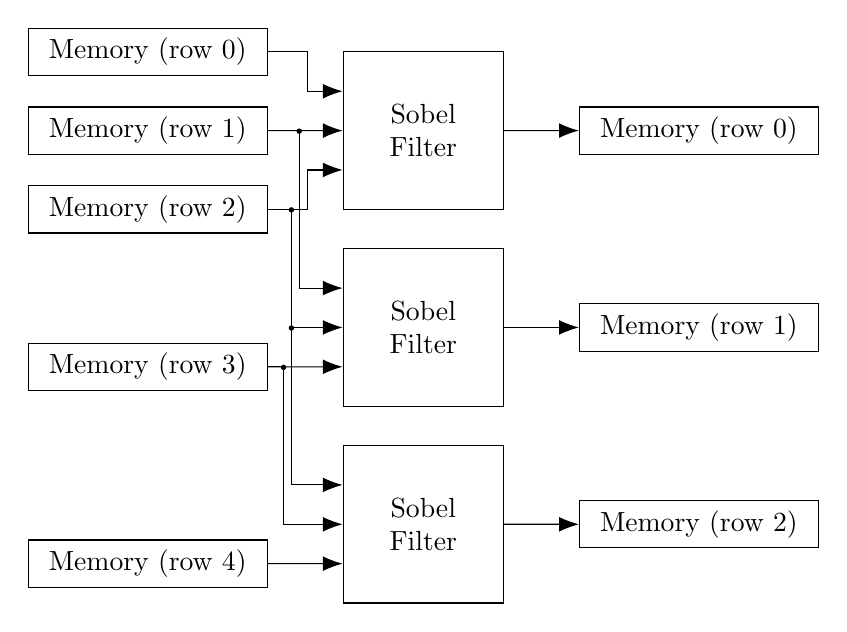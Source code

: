 % \tikzsetnextfilename{system-overview}
\begin{tikzpicture}[
    rounded corners=0mm,
]
    %coordinates
    \coordinate (orig)      at (0,0);
    \coordinate (sob)      at (0,-0.7);
    \coordinate (mem1)     at (-3.5,1);
    \coordinate (mem2)     at (-3.5,0);
    \coordinate (mem3)      at (-3.5,-1);
    \coordinate (mem4)      at (3.5,0);

    \coordinate (sob2)      at (0,-3.2);
    \coordinate (mem21)      at (-3.5,-3);
    \coordinate (mem22)      at (3.5,-2.5);

    \coordinate (sob3)      at (0,-5.7);
    \coordinate (mem31)      at (-3.5,-5.5);
    \coordinate (mem32)      at (3.5,-5);



    %nodes
    \node[draw, fill=white, minimum width=2cm, minimum height=2cm, anchor=south, text width=1.8cm, align=center] (A) at (sob) {Sobel Filter};
    \node[draw, fill=white, minimum width=3cm, minimum height=0.6cm, anchor=south, text width=2.8cm, align=center] (B) at (mem1) {Memory (row 0)};
    \node[draw, fill=white, minimum width=3cm, minimum height=0.6cm, anchor=south, text width=2.8cm, align=center] (C) at (mem2) {Memory (row 1)};
    \node[draw, fill=white, minimum width=3cm, minimum height=0.6cm, anchor=south, text width=2.8cm, align=center] (D) at (mem3) {Memory (row 2)};
    \node[draw, fill=white, minimum width=3cm, minimum height=0.6cm, anchor=south, text width=2.8cm, align=center] (E) at (mem4) {Memory (row 0)};

    \node[draw, fill=white, minimum width=2cm, minimum height=2cm, anchor=south, text width=1.8cm, align=center] (F) at (sob2) {Sobel Filter};
    \node[draw, fill=white, minimum width=3cm, minimum height=0.6cm, anchor=south, text width=2.8cm, align=center] (G) at (mem21) {Memory (row 3)};
    \node[draw, fill=white, minimum width=3cm, minimum height=0.6cm, anchor=south, text width=2.8cm, align=center] (H) at (mem22) {Memory (row 1)};

    \node[draw, fill=white, minimum width=2cm, minimum height=2cm, anchor=south, text width=1.8cm, align=center] (I) at (sob3) {Sobel Filter};
    \node[draw, fill=white, minimum width=3cm, minimum height=0.6cm, anchor=south, text width=2.8cm, align=center] (J) at (mem31) {Memory (row 4)};
    \node[draw, fill=white, minimum width=3cm, minimum height=0.6cm, anchor=south, text width=2.8cm, align=center] (K) at (mem32) {Memory (row 2)};


    %path
    \path[draw,-{Latex[length=2.5mm]}] (B.east) -- ++(0.5,0) |- ($(A.180) + (0,0.5)$);
    \path[draw,-{Latex[length=2.5mm]}] (C) -- (A);
    \path[draw,-{Latex[length=2.5mm]}] (D.east) -- ++(0.5,0) |- ($(A.180) + (0,-0.5)$);
    \path[draw,-{Latex[length=2.5mm]}] (A) -- (E);

    \path[draw,-{Latex[length=2.5mm]}] (C.east) -- ++(0.4,0) |- ($(F.180) + (0,0.5)$);
    \path[draw,-{Latex[length=2.5mm]}] (D.east) -- ++(0.3,0) |-  ($(F.180) + (0,0)$);
    \path[draw,-{Latex[length=2.5mm]}] (G) -- ($(F.180) + (0,-0.5)$);
    \path[draw,-{Latex[length=2.5mm]}] (F) -- (H);

    \path[draw,-{Latex[length=2.5mm]}] (D.east) -- ++(0.3,0) |- ($(I.180) + (0,0.5)$);
    \path[draw,-{Latex[length=2.5mm]}] (G.east) -- ++(0.2,0) |-  ($(I.180) + (0,0)$);
    \path[draw,-{Latex[length=2.5mm]}] (J) -- ($(I.180) + (0,-0.5)$);
    \path[draw,-{Latex[length=2.5mm]}] (I) -- (K);

    \node at (-1.575,0.3) [circle, fill, inner sep=0.7pt] {};
    \node at (-1.675,-0.7) [circle, fill, inner sep=0.7pt] {};
    \node at (-1.675,-2.2) [circle, fill, inner sep=0.7pt] {};
    \node at (-1.775,-2.7) [circle, fill, inner sep=0.7pt] {};



\end{tikzpicture}